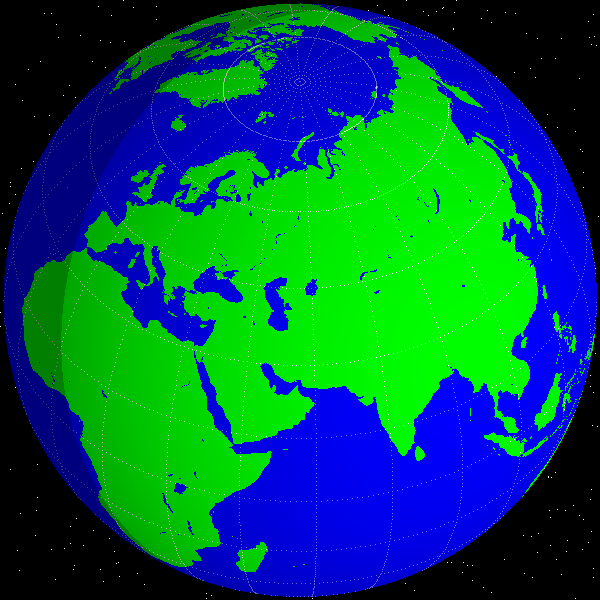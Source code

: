 @startuml Samples
xearth(600,600)
viewMagnification = 1.0
daySideBrightness = 100
nightSideBrightness = 50
terminatorDiscontinuity = 30
sunPosRelLong = -40
sunPosRelLat = 20
39.75 -105.00 "Denver"
@enduml